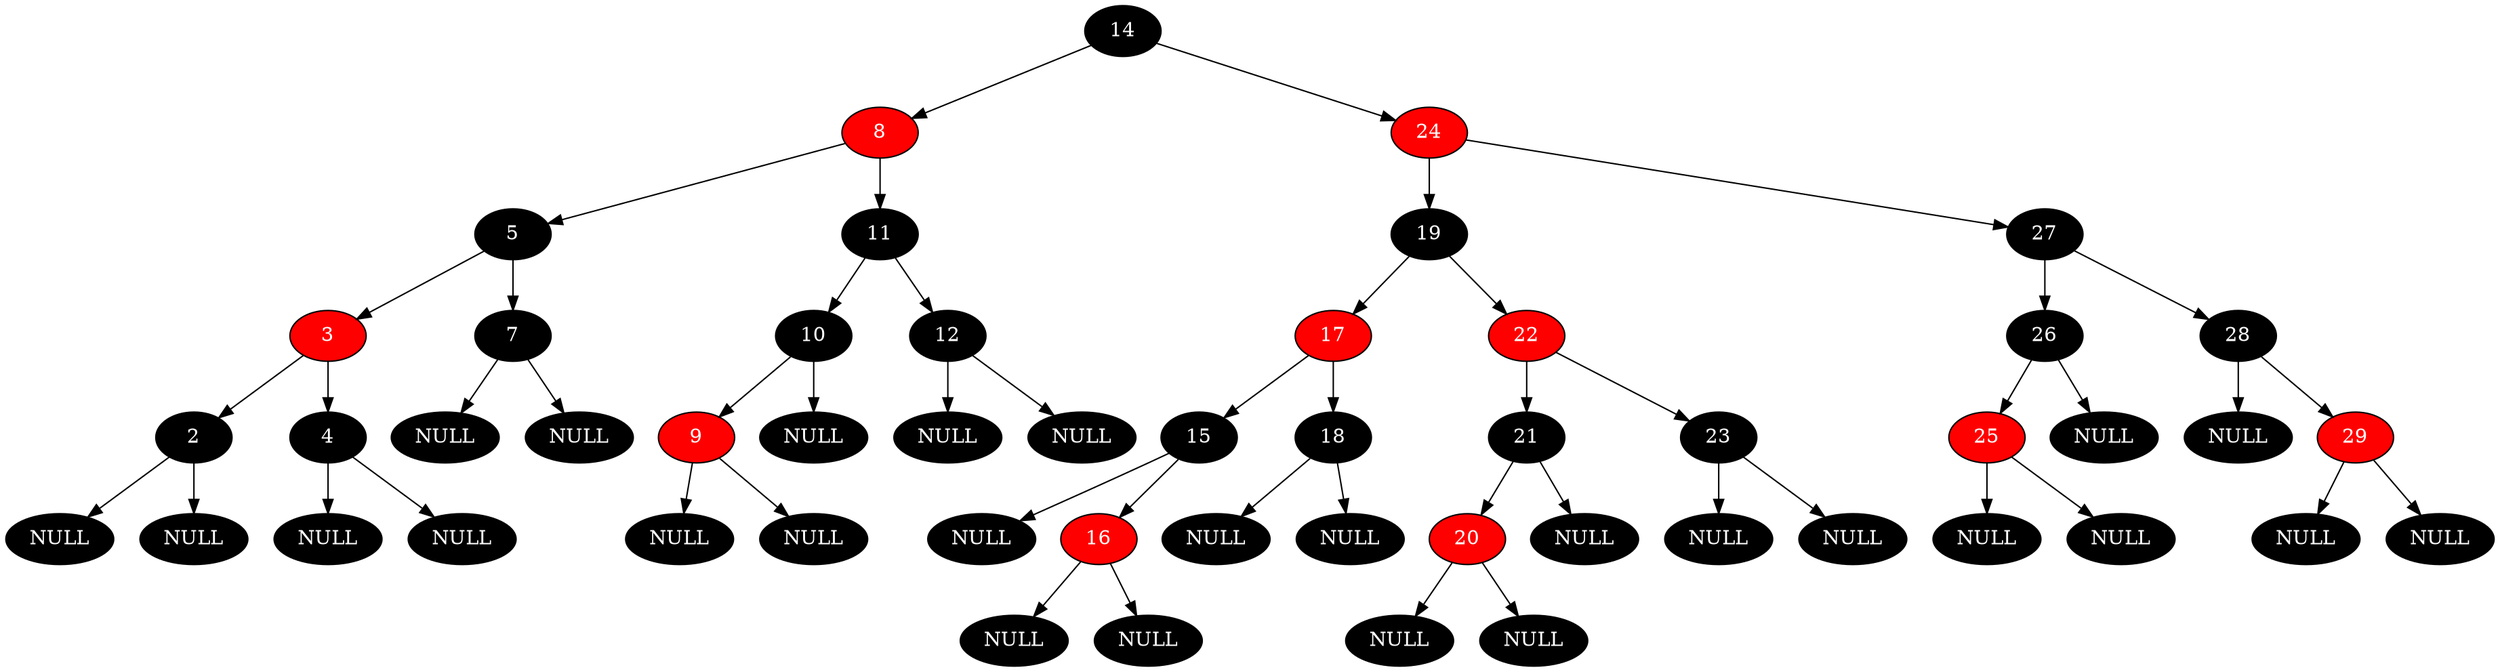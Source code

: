 digraph D {
"0x55e3a6b6b380" [label="14", style=filled, fillcolor=black, fontcolor=white]; 
"0x55e3a6b6b380" -> "0x55e3a6b6b500"
"0x55e3a6b6b500" [label="8", style=filled, fillcolor=red, fontcolor=white]; 
"0x55e3a6b6b500" -> "0x55e3a6b6b860"
"0x55e3a6b6b860" [label="5", style=filled, fillcolor=black, fontcolor=white]; 
"0x55e3a6b6b860" -> "0x55e3a6b6b8f0"
"0x55e3a6b6b8f0" [label="3", style=filled, fillcolor=red, fontcolor=white]; 
"0x55e3a6b6b8f0" -> "0x55e3a6b6b920"
"0x55e3a6b6b920" [label="2", style=filled, fillcolor=black, fontcolor=white]; 
"0x55e3a6b6b920" -> "0x55e3a6b6b920left"
"0x55e3a6b6b920left" [label="NULL", style=filled, fillcolor=black, fontcolor=white]; 
"0x55e3a6b6b920" -> "0x55e3a6b6b920right"
"0x55e3a6b6b920right" [label="NULL", style=filled, fillcolor=black, fontcolor=white]; 
"0x55e3a6b6b8f0" -> "0x55e3a6b6b8c0"
"0x55e3a6b6b8c0" [label="4", style=filled, fillcolor=black, fontcolor=white]; 
"0x55e3a6b6b8c0" -> "0x55e3a6b6b8c0left"
"0x55e3a6b6b8c0left" [label="NULL", style=filled, fillcolor=black, fontcolor=white]; 
"0x55e3a6b6b8c0" -> "0x55e3a6b6b8c0right"
"0x55e3a6b6b8c0right" [label="NULL", style=filled, fillcolor=black, fontcolor=white]; 
"0x55e3a6b6b860" -> "0x55e3a6b6b830"
"0x55e3a6b6b830" [label="7", style=filled, fillcolor=black, fontcolor=white]; 
"0x55e3a6b6b830" -> "0x55e3a6b6b830left"
"0x55e3a6b6b830left" [label="NULL", style=filled, fillcolor=black, fontcolor=white]; 
"0x55e3a6b6b830" -> "0x55e3a6b6b830right"
"0x55e3a6b6b830right" [label="NULL", style=filled, fillcolor=black, fontcolor=white]; 
"0x55e3a6b6b500" -> "0x55e3a6b6b470"
"0x55e3a6b6b470" [label="11", style=filled, fillcolor=black, fontcolor=white]; 
"0x55e3a6b6b470" -> "0x55e3a6b6b4a0"
"0x55e3a6b6b4a0" [label="10", style=filled, fillcolor=black, fontcolor=white]; 
"0x55e3a6b6b4a0" -> "0x55e3a6b6b890"
"0x55e3a6b6b890" [label="9", style=filled, fillcolor=red, fontcolor=white]; 
"0x55e3a6b6b890" -> "0x55e3a6b6b890left"
"0x55e3a6b6b890left" [label="NULL", style=filled, fillcolor=black, fontcolor=white]; 
"0x55e3a6b6b890" -> "0x55e3a6b6b890right"
"0x55e3a6b6b890right" [label="NULL", style=filled, fillcolor=black, fontcolor=white]; 
"0x55e3a6b6b4a0" -> "0x55e3a6b6b4a0right"
"0x55e3a6b6b4a0right" [label="NULL", style=filled, fillcolor=black, fontcolor=white]; 
"0x55e3a6b6b470" -> "0x55e3a6b6b440"
"0x55e3a6b6b440" [label="12", style=filled, fillcolor=black, fontcolor=white]; 
"0x55e3a6b6b440" -> "0x55e3a6b6b440left"
"0x55e3a6b6b440left" [label="NULL", style=filled, fillcolor=black, fontcolor=white]; 
"0x55e3a6b6b440" -> "0x55e3a6b6b440right"
"0x55e3a6b6b440right" [label="NULL", style=filled, fillcolor=black, fontcolor=white]; 
"0x55e3a6b6b380" -> "0x55e3a6b6b5f0"
"0x55e3a6b6b5f0" [label="24", style=filled, fillcolor=red, fontcolor=white]; 
"0x55e3a6b6b5f0" -> "0x55e3a6b6b410"
"0x55e3a6b6b410" [label="19", style=filled, fillcolor=black, fontcolor=white]; 
"0x55e3a6b6b410" -> "0x55e3a6b6b6e0"
"0x55e3a6b6b6e0" [label="17", style=filled, fillcolor=red, fontcolor=white]; 
"0x55e3a6b6b6e0" -> "0x55e3a6b6b4d0"
"0x55e3a6b6b4d0" [label="15", style=filled, fillcolor=black, fontcolor=white]; 
"0x55e3a6b6b4d0" -> "0x55e3a6b6b4d0left"
"0x55e3a6b6b4d0left" [label="NULL", style=filled, fillcolor=black, fontcolor=white]; 
"0x55e3a6b6b4d0" -> "0x55e3a6b6b7d0"
"0x55e3a6b6b7d0" [label="16", style=filled, fillcolor=red, fontcolor=white]; 
"0x55e3a6b6b7d0" -> "0x55e3a6b6b7d0left"
"0x55e3a6b6b7d0left" [label="NULL", style=filled, fillcolor=black, fontcolor=white]; 
"0x55e3a6b6b7d0" -> "0x55e3a6b6b7d0right"
"0x55e3a6b6b7d0right" [label="NULL", style=filled, fillcolor=black, fontcolor=white]; 
"0x55e3a6b6b6e0" -> "0x55e3a6b6b7a0"
"0x55e3a6b6b7a0" [label="18", style=filled, fillcolor=black, fontcolor=white]; 
"0x55e3a6b6b7a0" -> "0x55e3a6b6b7a0left"
"0x55e3a6b6b7a0left" [label="NULL", style=filled, fillcolor=black, fontcolor=white]; 
"0x55e3a6b6b7a0" -> "0x55e3a6b6b7a0right"
"0x55e3a6b6b7a0right" [label="NULL", style=filled, fillcolor=black, fontcolor=white]; 
"0x55e3a6b6b410" -> "0x55e3a6b6b740"
"0x55e3a6b6b740" [label="22", style=filled, fillcolor=red, fontcolor=white]; 
"0x55e3a6b6b740" -> "0x55e3a6b6b800"
"0x55e3a6b6b800" [label="21", style=filled, fillcolor=black, fontcolor=white]; 
"0x55e3a6b6b800" -> "0x55e3a6b6b620"
"0x55e3a6b6b620" [label="20", style=filled, fillcolor=red, fontcolor=white]; 
"0x55e3a6b6b620" -> "0x55e3a6b6b620left"
"0x55e3a6b6b620left" [label="NULL", style=filled, fillcolor=black, fontcolor=white]; 
"0x55e3a6b6b620" -> "0x55e3a6b6b620right"
"0x55e3a6b6b620right" [label="NULL", style=filled, fillcolor=black, fontcolor=white]; 
"0x55e3a6b6b800" -> "0x55e3a6b6b800right"
"0x55e3a6b6b800right" [label="NULL", style=filled, fillcolor=black, fontcolor=white]; 
"0x55e3a6b6b740" -> "0x55e3a6b6b710"
"0x55e3a6b6b710" [label="23", style=filled, fillcolor=black, fontcolor=white]; 
"0x55e3a6b6b710" -> "0x55e3a6b6b710left"
"0x55e3a6b6b710left" [label="NULL", style=filled, fillcolor=black, fontcolor=white]; 
"0x55e3a6b6b710" -> "0x55e3a6b6b710right"
"0x55e3a6b6b710right" [label="NULL", style=filled, fillcolor=black, fontcolor=white]; 
"0x55e3a6b6b5f0" -> "0x55e3a6b6b680"
"0x55e3a6b6b680" [label="27", style=filled, fillcolor=black, fontcolor=white]; 
"0x55e3a6b6b680" -> "0x55e3a6b6b650"
"0x55e3a6b6b650" [label="26", style=filled, fillcolor=black, fontcolor=white]; 
"0x55e3a6b6b650" -> "0x55e3a6b6b2f0"
"0x55e3a6b6b2f0" [label="25", style=filled, fillcolor=red, fontcolor=white]; 
"0x55e3a6b6b2f0" -> "0x55e3a6b6b2f0left"
"0x55e3a6b6b2f0left" [label="NULL", style=filled, fillcolor=black, fontcolor=white]; 
"0x55e3a6b6b2f0" -> "0x55e3a6b6b2f0right"
"0x55e3a6b6b2f0right" [label="NULL", style=filled, fillcolor=black, fontcolor=white]; 
"0x55e3a6b6b650" -> "0x55e3a6b6b650right"
"0x55e3a6b6b650right" [label="NULL", style=filled, fillcolor=black, fontcolor=white]; 
"0x55e3a6b6b680" -> "0x55e3a6b6b6b0"
"0x55e3a6b6b6b0" [label="28", style=filled, fillcolor=black, fontcolor=white]; 
"0x55e3a6b6b6b0" -> "0x55e3a6b6b6b0left"
"0x55e3a6b6b6b0left" [label="NULL", style=filled, fillcolor=black, fontcolor=white]; 
"0x55e3a6b6b6b0" -> "0x55e3a6b6b770"
"0x55e3a6b6b770" [label="29", style=filled, fillcolor=red, fontcolor=white]; 
"0x55e3a6b6b770" -> "0x55e3a6b6b770left"
"0x55e3a6b6b770left" [label="NULL", style=filled, fillcolor=black, fontcolor=white]; 
"0x55e3a6b6b770" -> "0x55e3a6b6b770right"
"0x55e3a6b6b770right" [label="NULL", style=filled, fillcolor=black, fontcolor=white]; 
}